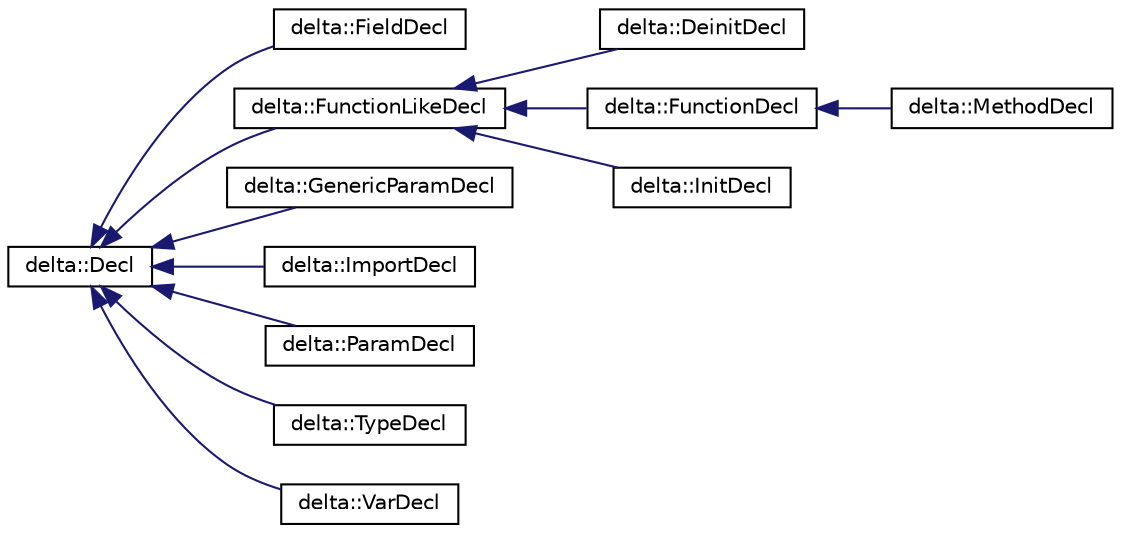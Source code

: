 digraph "Graphical Class Hierarchy"
{
  edge [fontname="Helvetica",fontsize="10",labelfontname="Helvetica",labelfontsize="10"];
  node [fontname="Helvetica",fontsize="10",shape=record];
  rankdir="LR";
  Node0 [label="delta::Decl",height=0.2,width=0.4,color="black", fillcolor="white", style="filled",URL="$classdelta_1_1_decl.html"];
  Node0 -> Node1 [dir="back",color="midnightblue",fontsize="10",style="solid",fontname="Helvetica"];
  Node1 [label="delta::FieldDecl",height=0.2,width=0.4,color="black", fillcolor="white", style="filled",URL="$classdelta_1_1_field_decl.html"];
  Node0 -> Node2 [dir="back",color="midnightblue",fontsize="10",style="solid",fontname="Helvetica"];
  Node2 [label="delta::FunctionLikeDecl",height=0.2,width=0.4,color="black", fillcolor="white", style="filled",URL="$classdelta_1_1_function_like_decl.html"];
  Node2 -> Node3 [dir="back",color="midnightblue",fontsize="10",style="solid",fontname="Helvetica"];
  Node3 [label="delta::DeinitDecl",height=0.2,width=0.4,color="black", fillcolor="white", style="filled",URL="$classdelta_1_1_deinit_decl.html"];
  Node2 -> Node4 [dir="back",color="midnightblue",fontsize="10",style="solid",fontname="Helvetica"];
  Node4 [label="delta::FunctionDecl",height=0.2,width=0.4,color="black", fillcolor="white", style="filled",URL="$classdelta_1_1_function_decl.html"];
  Node4 -> Node5 [dir="back",color="midnightblue",fontsize="10",style="solid",fontname="Helvetica"];
  Node5 [label="delta::MethodDecl",height=0.2,width=0.4,color="black", fillcolor="white", style="filled",URL="$classdelta_1_1_method_decl.html"];
  Node2 -> Node6 [dir="back",color="midnightblue",fontsize="10",style="solid",fontname="Helvetica"];
  Node6 [label="delta::InitDecl",height=0.2,width=0.4,color="black", fillcolor="white", style="filled",URL="$classdelta_1_1_init_decl.html"];
  Node0 -> Node7 [dir="back",color="midnightblue",fontsize="10",style="solid",fontname="Helvetica"];
  Node7 [label="delta::GenericParamDecl",height=0.2,width=0.4,color="black", fillcolor="white", style="filled",URL="$classdelta_1_1_generic_param_decl.html"];
  Node0 -> Node8 [dir="back",color="midnightblue",fontsize="10",style="solid",fontname="Helvetica"];
  Node8 [label="delta::ImportDecl",height=0.2,width=0.4,color="black", fillcolor="white", style="filled",URL="$classdelta_1_1_import_decl.html"];
  Node0 -> Node9 [dir="back",color="midnightblue",fontsize="10",style="solid",fontname="Helvetica"];
  Node9 [label="delta::ParamDecl",height=0.2,width=0.4,color="black", fillcolor="white", style="filled",URL="$classdelta_1_1_param_decl.html"];
  Node0 -> Node10 [dir="back",color="midnightblue",fontsize="10",style="solid",fontname="Helvetica"];
  Node10 [label="delta::TypeDecl",height=0.2,width=0.4,color="black", fillcolor="white", style="filled",URL="$classdelta_1_1_type_decl.html"];
  Node0 -> Node11 [dir="back",color="midnightblue",fontsize="10",style="solid",fontname="Helvetica"];
  Node11 [label="delta::VarDecl",height=0.2,width=0.4,color="black", fillcolor="white", style="filled",URL="$classdelta_1_1_var_decl.html"];
}
